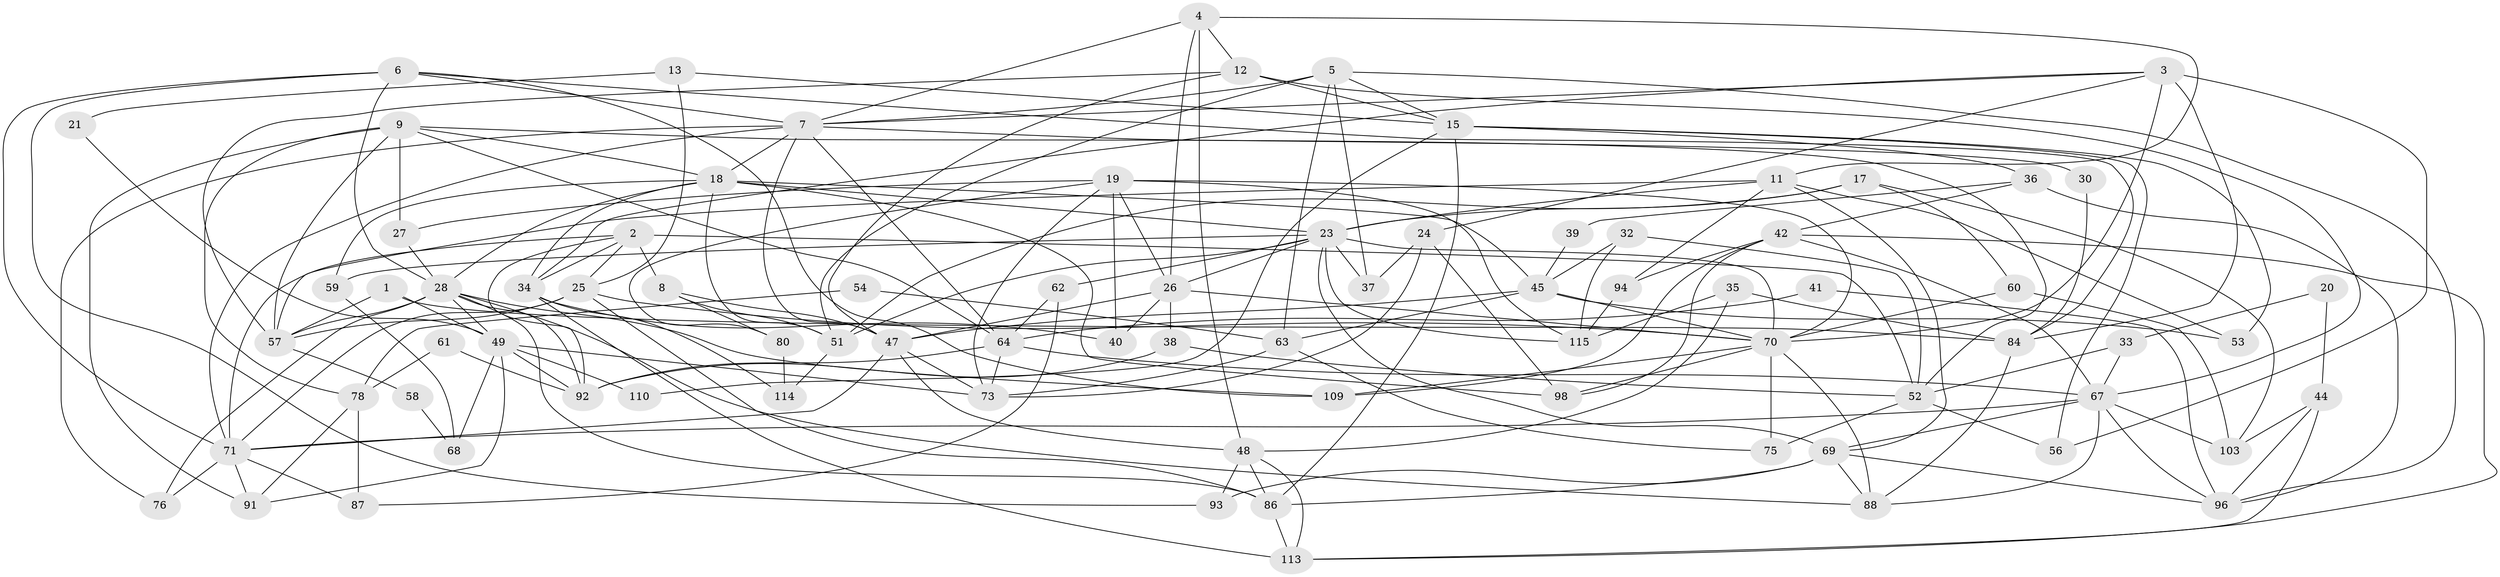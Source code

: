 // Generated by graph-tools (version 1.1) at 2025/24/03/03/25 07:24:02]
// undirected, 80 vertices, 197 edges
graph export_dot {
graph [start="1"]
  node [color=gray90,style=filled];
  1 [super="+10"];
  2;
  3 [super="+22"];
  4 [super="+81"];
  5;
  6 [super="+16"];
  7 [super="+74"];
  8 [super="+29"];
  9 [super="+14"];
  11 [super="+95"];
  12 [super="+100"];
  13;
  15 [super="+55"];
  17 [super="+106"];
  18 [super="+31"];
  19 [super="+90"];
  20;
  21;
  23 [super="+65"];
  24 [super="+50"];
  25 [super="+43"];
  26 [super="+89"];
  27;
  28 [super="+79"];
  30;
  32;
  33;
  34 [super="+72"];
  35;
  36 [super="+118"];
  37;
  38;
  39;
  40;
  41;
  42 [super="+46"];
  44;
  45 [super="+66"];
  47 [super="+85"];
  48 [super="+120"];
  49 [super="+97"];
  51 [super="+112"];
  52 [super="+102"];
  53;
  54;
  56;
  57 [super="+101"];
  58;
  59 [super="+121"];
  60;
  61;
  62 [super="+111"];
  63 [super="+83"];
  64 [super="+117"];
  67 [super="+82"];
  68;
  69 [super="+104"];
  70 [super="+77"];
  71 [super="+107"];
  73;
  75;
  76;
  78;
  80;
  84 [super="+105"];
  86 [super="+108"];
  87;
  88;
  91;
  92 [super="+116"];
  93;
  94;
  96 [super="+99"];
  98;
  103;
  109;
  110;
  113 [super="+119"];
  114;
  115;
  1 -- 57;
  1 -- 84;
  1 -- 49;
  2 -- 92;
  2 -- 71;
  2 -- 34;
  2 -- 8;
  2 -- 25;
  2 -- 52;
  3 -- 24;
  3 -- 34;
  3 -- 7;
  3 -- 56;
  3 -- 84;
  3 -- 70;
  4 -- 7;
  4 -- 26;
  4 -- 11;
  4 -- 12;
  4 -- 48;
  5 -- 7;
  5 -- 51;
  5 -- 15;
  5 -- 37;
  5 -- 96;
  5 -- 63;
  6 -- 109;
  6 -- 84;
  6 -- 93;
  6 -- 28;
  6 -- 71;
  6 -- 7;
  7 -- 30;
  7 -- 18;
  7 -- 71;
  7 -- 76;
  7 -- 47;
  7 -- 64;
  8 -- 51;
  8 -- 80;
  8 -- 47;
  9 -- 27;
  9 -- 18;
  9 -- 78;
  9 -- 91;
  9 -- 52;
  9 -- 57;
  9 -- 64;
  11 -- 94;
  11 -- 53;
  11 -- 69;
  11 -- 23;
  11 -- 57;
  12 -- 47;
  12 -- 67;
  12 -- 57;
  12 -- 15;
  13 -- 21;
  13 -- 25;
  13 -- 15;
  15 -- 86;
  15 -- 53;
  15 -- 36;
  15 -- 56;
  15 -- 110;
  17 -- 51;
  17 -- 23;
  17 -- 60;
  17 -- 103;
  18 -- 59;
  18 -- 23;
  18 -- 98;
  18 -- 51;
  18 -- 28;
  18 -- 45;
  18 -- 34;
  19 -- 27;
  19 -- 115;
  19 -- 80;
  19 -- 40;
  19 -- 73;
  19 -- 26;
  19 -- 70;
  20 -- 33;
  20 -- 44;
  21 -- 49;
  23 -- 37;
  23 -- 59 [weight=3];
  23 -- 69;
  23 -- 70;
  23 -- 115;
  23 -- 26;
  23 -- 62;
  23 -- 51;
  24 -- 37;
  24 -- 98;
  24 -- 73;
  25 -- 70;
  25 -- 71;
  25 -- 86;
  25 -- 57;
  26 -- 40;
  26 -- 38;
  26 -- 70;
  26 -- 47;
  27 -- 28;
  28 -- 49;
  28 -- 88;
  28 -- 109;
  28 -- 57;
  28 -- 76;
  28 -- 86;
  28 -- 92;
  30 -- 84;
  32 -- 45;
  32 -- 115;
  32 -- 52;
  33 -- 52;
  33 -- 67;
  34 -- 113;
  34 -- 114;
  34 -- 40;
  35 -- 115;
  35 -- 84;
  35 -- 48;
  36 -- 42;
  36 -- 39;
  36 -- 96;
  38 -- 52;
  38 -- 92;
  39 -- 45;
  41 -- 64;
  41 -- 96;
  42 -- 98;
  42 -- 113;
  42 -- 109;
  42 -- 94;
  42 -- 67;
  44 -- 103;
  44 -- 113;
  44 -- 96;
  45 -- 53;
  45 -- 63;
  45 -- 70;
  45 -- 47;
  47 -- 48;
  47 -- 73;
  47 -- 71;
  48 -- 93;
  48 -- 86;
  48 -- 113;
  49 -- 91;
  49 -- 110;
  49 -- 68;
  49 -- 73;
  49 -- 92;
  51 -- 114;
  52 -- 56;
  52 -- 75;
  54 -- 63;
  54 -- 78;
  57 -- 58;
  58 -- 68;
  59 -- 68;
  60 -- 103;
  60 -- 70;
  61 -- 78;
  61 -- 92;
  62 -- 87;
  62 -- 64;
  63 -- 75;
  63 -- 73;
  64 -- 73;
  64 -- 67;
  64 -- 92;
  67 -- 71;
  67 -- 96;
  67 -- 69;
  67 -- 103;
  67 -- 88;
  69 -- 88;
  69 -- 86;
  69 -- 96;
  69 -- 93;
  70 -- 88;
  70 -- 98;
  70 -- 109;
  70 -- 75;
  71 -- 76;
  71 -- 87;
  71 -- 91;
  78 -- 91;
  78 -- 87;
  80 -- 114;
  84 -- 88;
  86 -- 113 [weight=2];
  94 -- 115;
}
